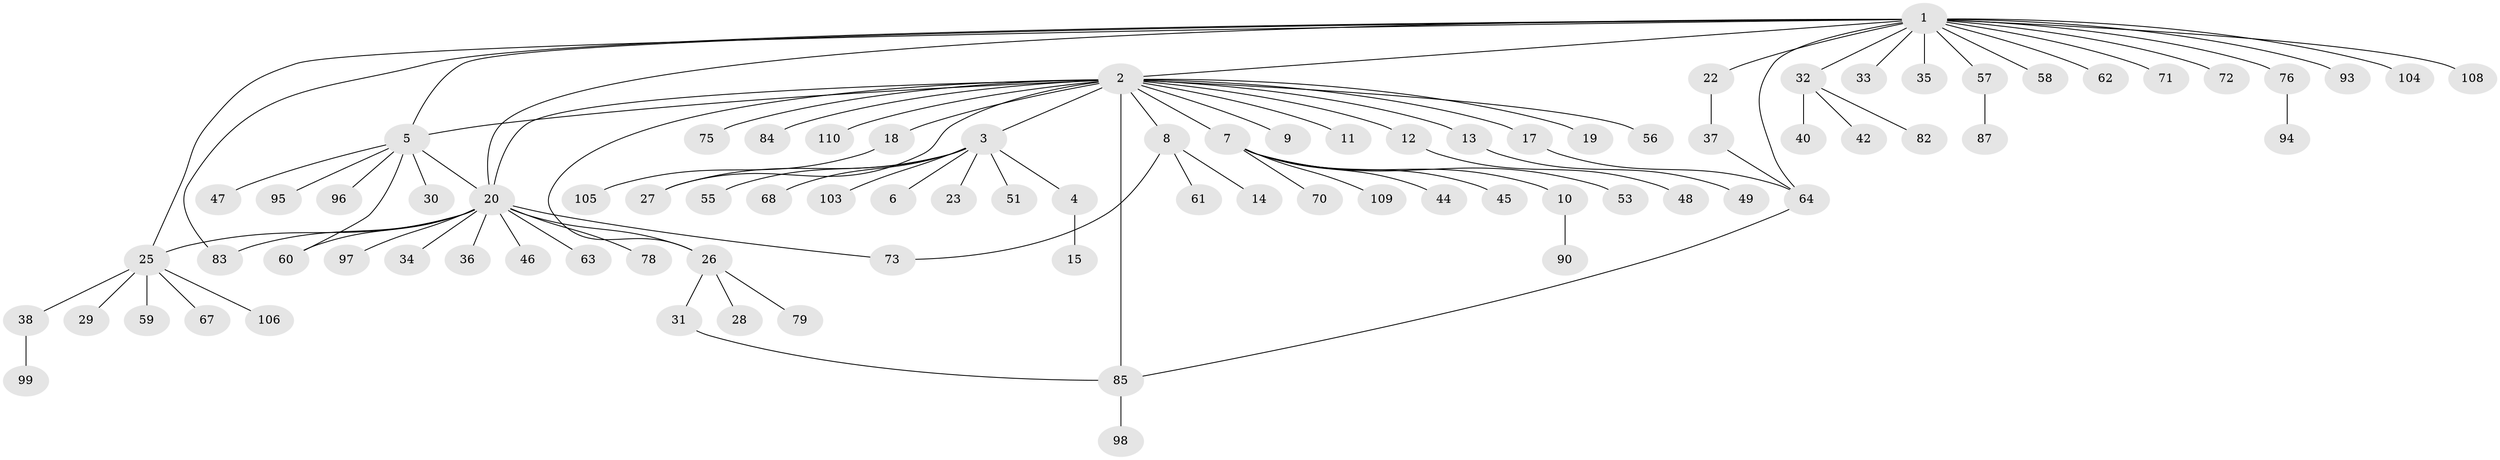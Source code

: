// Generated by graph-tools (version 1.1) at 2025/51/02/27/25 19:51:56]
// undirected, 85 vertices, 97 edges
graph export_dot {
graph [start="1"]
  node [color=gray90,style=filled];
  1 [super="+16"];
  2 [super="+41"];
  3 [super="+24"];
  4;
  5 [super="+74"];
  6;
  7 [super="+39"];
  8 [super="+50"];
  9;
  10 [super="+100"];
  11 [super="+89"];
  12 [super="+21"];
  13;
  14;
  15 [super="+69"];
  17;
  18 [super="+65"];
  19;
  20 [super="+112"];
  22;
  23 [super="+91"];
  25 [super="+80"];
  26 [super="+77"];
  27 [super="+52"];
  28;
  29;
  30;
  31;
  32 [super="+101"];
  33;
  34 [super="+54"];
  35;
  36 [super="+43"];
  37;
  38 [super="+86"];
  40;
  42;
  44;
  45;
  46;
  47;
  48 [super="+102"];
  49;
  51 [super="+107"];
  53;
  55;
  56;
  57;
  58;
  59;
  60;
  61 [super="+81"];
  62;
  63;
  64 [super="+66"];
  67;
  68;
  70;
  71;
  72;
  73 [super="+92"];
  75;
  76 [super="+88"];
  78;
  79;
  82;
  83;
  84;
  85 [super="+111"];
  87;
  90;
  93;
  94;
  95;
  96;
  97;
  98;
  99;
  103;
  104;
  105;
  106;
  108;
  109;
  110;
  1 -- 2;
  1 -- 5;
  1 -- 22;
  1 -- 33;
  1 -- 35;
  1 -- 58;
  1 -- 71;
  1 -- 32;
  1 -- 64;
  1 -- 72;
  1 -- 104;
  1 -- 76;
  1 -- 108;
  1 -- 83;
  1 -- 20;
  1 -- 25;
  1 -- 93;
  1 -- 62;
  1 -- 57;
  2 -- 3;
  2 -- 7;
  2 -- 8;
  2 -- 9;
  2 -- 11;
  2 -- 12;
  2 -- 13;
  2 -- 17;
  2 -- 18;
  2 -- 19;
  2 -- 20;
  2 -- 26 [weight=2];
  2 -- 27;
  2 -- 56;
  2 -- 75;
  2 -- 84;
  2 -- 110;
  2 -- 5;
  2 -- 85;
  3 -- 4;
  3 -- 6;
  3 -- 23;
  3 -- 51;
  3 -- 55;
  3 -- 68;
  3 -- 103;
  3 -- 27;
  4 -- 15;
  5 -- 20;
  5 -- 30;
  5 -- 47;
  5 -- 95;
  5 -- 96;
  5 -- 60;
  7 -- 10;
  7 -- 44;
  7 -- 45;
  7 -- 53;
  7 -- 70;
  7 -- 109;
  8 -- 14;
  8 -- 61;
  8 -- 73;
  10 -- 90;
  12 -- 48;
  13 -- 49;
  17 -- 64;
  18 -- 105;
  20 -- 34;
  20 -- 36;
  20 -- 46;
  20 -- 60;
  20 -- 63;
  20 -- 73;
  20 -- 78;
  20 -- 83;
  20 -- 97;
  20 -- 26;
  20 -- 25;
  22 -- 37;
  25 -- 29;
  25 -- 38;
  25 -- 59;
  25 -- 67;
  25 -- 106;
  26 -- 28;
  26 -- 31;
  26 -- 79;
  31 -- 85;
  32 -- 40;
  32 -- 42;
  32 -- 82;
  37 -- 64;
  38 -- 99;
  57 -- 87;
  64 -- 85;
  76 -- 94;
  85 -- 98;
}
